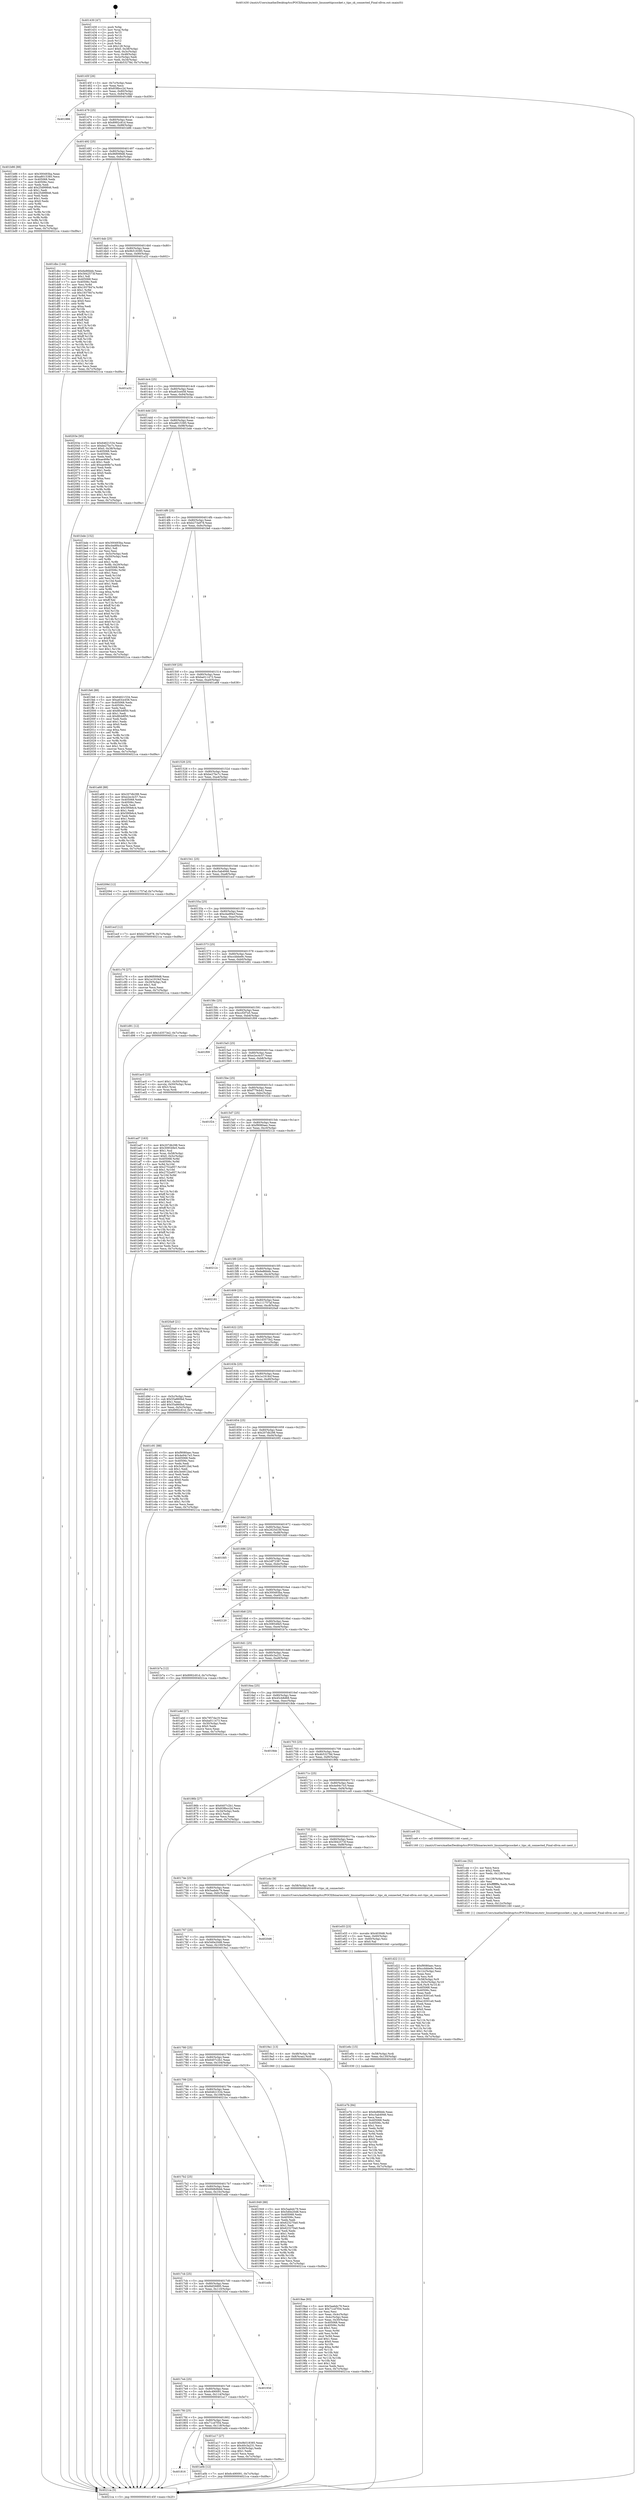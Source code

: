 digraph "0x401430" {
  label = "0x401430 (/mnt/c/Users/mathe/Desktop/tcc/POCII/binaries/extr_linuxnettipcsocket.c_tipc_sk_connected_Final-ollvm.out::main(0))"
  labelloc = "t"
  node[shape=record]

  Entry [label="",width=0.3,height=0.3,shape=circle,fillcolor=black,style=filled]
  "0x40145f" [label="{
     0x40145f [26]\l
     | [instrs]\l
     &nbsp;&nbsp;0x40145f \<+3\>: mov -0x7c(%rbp),%eax\l
     &nbsp;&nbsp;0x401462 \<+2\>: mov %eax,%ecx\l
     &nbsp;&nbsp;0x401464 \<+6\>: sub $0x838bcc2d,%ecx\l
     &nbsp;&nbsp;0x40146a \<+3\>: mov %eax,-0x80(%rbp)\l
     &nbsp;&nbsp;0x40146d \<+6\>: mov %ecx,-0x84(%rbp)\l
     &nbsp;&nbsp;0x401473 \<+6\>: je 0000000000401886 \<main+0x456\>\l
  }"]
  "0x401886" [label="{
     0x401886\l
  }", style=dashed]
  "0x401479" [label="{
     0x401479 [25]\l
     | [instrs]\l
     &nbsp;&nbsp;0x401479 \<+5\>: jmp 000000000040147e \<main+0x4e\>\l
     &nbsp;&nbsp;0x40147e \<+3\>: mov -0x80(%rbp),%eax\l
     &nbsp;&nbsp;0x401481 \<+5\>: sub $0x8992c81d,%eax\l
     &nbsp;&nbsp;0x401486 \<+6\>: mov %eax,-0x88(%rbp)\l
     &nbsp;&nbsp;0x40148c \<+6\>: je 0000000000401b86 \<main+0x756\>\l
  }"]
  Exit [label="",width=0.3,height=0.3,shape=circle,fillcolor=black,style=filled,peripheries=2]
  "0x401b86" [label="{
     0x401b86 [88]\l
     | [instrs]\l
     &nbsp;&nbsp;0x401b86 \<+5\>: mov $0x300493ba,%eax\l
     &nbsp;&nbsp;0x401b8b \<+5\>: mov $0xa8015385,%ecx\l
     &nbsp;&nbsp;0x401b90 \<+7\>: mov 0x405068,%edx\l
     &nbsp;&nbsp;0x401b97 \<+7\>: mov 0x40506c,%esi\l
     &nbsp;&nbsp;0x401b9e \<+2\>: mov %edx,%edi\l
     &nbsp;&nbsp;0x401ba0 \<+6\>: add $0x25d99846,%edi\l
     &nbsp;&nbsp;0x401ba6 \<+3\>: sub $0x1,%edi\l
     &nbsp;&nbsp;0x401ba9 \<+6\>: sub $0x25d99846,%edi\l
     &nbsp;&nbsp;0x401baf \<+3\>: imul %edi,%edx\l
     &nbsp;&nbsp;0x401bb2 \<+3\>: and $0x1,%edx\l
     &nbsp;&nbsp;0x401bb5 \<+3\>: cmp $0x0,%edx\l
     &nbsp;&nbsp;0x401bb8 \<+4\>: sete %r8b\l
     &nbsp;&nbsp;0x401bbc \<+3\>: cmp $0xa,%esi\l
     &nbsp;&nbsp;0x401bbf \<+4\>: setl %r9b\l
     &nbsp;&nbsp;0x401bc3 \<+3\>: mov %r8b,%r10b\l
     &nbsp;&nbsp;0x401bc6 \<+3\>: and %r9b,%r10b\l
     &nbsp;&nbsp;0x401bc9 \<+3\>: xor %r9b,%r8b\l
     &nbsp;&nbsp;0x401bcc \<+3\>: or %r8b,%r10b\l
     &nbsp;&nbsp;0x401bcf \<+4\>: test $0x1,%r10b\l
     &nbsp;&nbsp;0x401bd3 \<+3\>: cmovne %ecx,%eax\l
     &nbsp;&nbsp;0x401bd6 \<+3\>: mov %eax,-0x7c(%rbp)\l
     &nbsp;&nbsp;0x401bd9 \<+5\>: jmp 00000000004021ca \<main+0xd9a\>\l
  }"]
  "0x401492" [label="{
     0x401492 [25]\l
     | [instrs]\l
     &nbsp;&nbsp;0x401492 \<+5\>: jmp 0000000000401497 \<main+0x67\>\l
     &nbsp;&nbsp;0x401497 \<+3\>: mov -0x80(%rbp),%eax\l
     &nbsp;&nbsp;0x40149a \<+5\>: sub $0x96f099d8,%eax\l
     &nbsp;&nbsp;0x40149f \<+6\>: mov %eax,-0x8c(%rbp)\l
     &nbsp;&nbsp;0x4014a5 \<+6\>: je 0000000000401dbc \<main+0x98c\>\l
  }"]
  "0x401e7b" [label="{
     0x401e7b [84]\l
     | [instrs]\l
     &nbsp;&nbsp;0x401e7b \<+5\>: mov $0x6e86bbb,%eax\l
     &nbsp;&nbsp;0x401e80 \<+5\>: mov $0xc5ab4946,%esi\l
     &nbsp;&nbsp;0x401e85 \<+2\>: xor %ecx,%ecx\l
     &nbsp;&nbsp;0x401e87 \<+7\>: mov 0x405068,%edx\l
     &nbsp;&nbsp;0x401e8e \<+8\>: mov 0x40506c,%r8d\l
     &nbsp;&nbsp;0x401e96 \<+3\>: sub $0x1,%ecx\l
     &nbsp;&nbsp;0x401e99 \<+3\>: mov %edx,%r9d\l
     &nbsp;&nbsp;0x401e9c \<+3\>: add %ecx,%r9d\l
     &nbsp;&nbsp;0x401e9f \<+4\>: imul %r9d,%edx\l
     &nbsp;&nbsp;0x401ea3 \<+3\>: and $0x1,%edx\l
     &nbsp;&nbsp;0x401ea6 \<+3\>: cmp $0x0,%edx\l
     &nbsp;&nbsp;0x401ea9 \<+4\>: sete %r10b\l
     &nbsp;&nbsp;0x401ead \<+4\>: cmp $0xa,%r8d\l
     &nbsp;&nbsp;0x401eb1 \<+4\>: setl %r11b\l
     &nbsp;&nbsp;0x401eb5 \<+3\>: mov %r10b,%bl\l
     &nbsp;&nbsp;0x401eb8 \<+3\>: and %r11b,%bl\l
     &nbsp;&nbsp;0x401ebb \<+3\>: xor %r11b,%r10b\l
     &nbsp;&nbsp;0x401ebe \<+3\>: or %r10b,%bl\l
     &nbsp;&nbsp;0x401ec1 \<+3\>: test $0x1,%bl\l
     &nbsp;&nbsp;0x401ec4 \<+3\>: cmovne %esi,%eax\l
     &nbsp;&nbsp;0x401ec7 \<+3\>: mov %eax,-0x7c(%rbp)\l
     &nbsp;&nbsp;0x401eca \<+5\>: jmp 00000000004021ca \<main+0xd9a\>\l
  }"]
  "0x401dbc" [label="{
     0x401dbc [144]\l
     | [instrs]\l
     &nbsp;&nbsp;0x401dbc \<+5\>: mov $0x6e86bbb,%eax\l
     &nbsp;&nbsp;0x401dc1 \<+5\>: mov $0x5842573f,%ecx\l
     &nbsp;&nbsp;0x401dc6 \<+2\>: mov $0x1,%dl\l
     &nbsp;&nbsp;0x401dc8 \<+7\>: mov 0x405068,%esi\l
     &nbsp;&nbsp;0x401dcf \<+7\>: mov 0x40506c,%edi\l
     &nbsp;&nbsp;0x401dd6 \<+3\>: mov %esi,%r8d\l
     &nbsp;&nbsp;0x401dd9 \<+7\>: add $0x1937847e,%r8d\l
     &nbsp;&nbsp;0x401de0 \<+4\>: sub $0x1,%r8d\l
     &nbsp;&nbsp;0x401de4 \<+7\>: sub $0x1937847e,%r8d\l
     &nbsp;&nbsp;0x401deb \<+4\>: imul %r8d,%esi\l
     &nbsp;&nbsp;0x401def \<+3\>: and $0x1,%esi\l
     &nbsp;&nbsp;0x401df2 \<+3\>: cmp $0x0,%esi\l
     &nbsp;&nbsp;0x401df5 \<+4\>: sete %r9b\l
     &nbsp;&nbsp;0x401df9 \<+3\>: cmp $0xa,%edi\l
     &nbsp;&nbsp;0x401dfc \<+4\>: setl %r10b\l
     &nbsp;&nbsp;0x401e00 \<+3\>: mov %r9b,%r11b\l
     &nbsp;&nbsp;0x401e03 \<+4\>: xor $0xff,%r11b\l
     &nbsp;&nbsp;0x401e07 \<+3\>: mov %r10b,%bl\l
     &nbsp;&nbsp;0x401e0a \<+3\>: xor $0xff,%bl\l
     &nbsp;&nbsp;0x401e0d \<+3\>: xor $0x1,%dl\l
     &nbsp;&nbsp;0x401e10 \<+3\>: mov %r11b,%r14b\l
     &nbsp;&nbsp;0x401e13 \<+4\>: and $0xff,%r14b\l
     &nbsp;&nbsp;0x401e17 \<+3\>: and %dl,%r9b\l
     &nbsp;&nbsp;0x401e1a \<+3\>: mov %bl,%r15b\l
     &nbsp;&nbsp;0x401e1d \<+4\>: and $0xff,%r15b\l
     &nbsp;&nbsp;0x401e21 \<+3\>: and %dl,%r10b\l
     &nbsp;&nbsp;0x401e24 \<+3\>: or %r9b,%r14b\l
     &nbsp;&nbsp;0x401e27 \<+3\>: or %r10b,%r15b\l
     &nbsp;&nbsp;0x401e2a \<+3\>: xor %r15b,%r14b\l
     &nbsp;&nbsp;0x401e2d \<+3\>: or %bl,%r11b\l
     &nbsp;&nbsp;0x401e30 \<+4\>: xor $0xff,%r11b\l
     &nbsp;&nbsp;0x401e34 \<+3\>: or $0x1,%dl\l
     &nbsp;&nbsp;0x401e37 \<+3\>: and %dl,%r11b\l
     &nbsp;&nbsp;0x401e3a \<+3\>: or %r11b,%r14b\l
     &nbsp;&nbsp;0x401e3d \<+4\>: test $0x1,%r14b\l
     &nbsp;&nbsp;0x401e41 \<+3\>: cmovne %ecx,%eax\l
     &nbsp;&nbsp;0x401e44 \<+3\>: mov %eax,-0x7c(%rbp)\l
     &nbsp;&nbsp;0x401e47 \<+5\>: jmp 00000000004021ca \<main+0xd9a\>\l
  }"]
  "0x4014ab" [label="{
     0x4014ab [25]\l
     | [instrs]\l
     &nbsp;&nbsp;0x4014ab \<+5\>: jmp 00000000004014b0 \<main+0x80\>\l
     &nbsp;&nbsp;0x4014b0 \<+3\>: mov -0x80(%rbp),%eax\l
     &nbsp;&nbsp;0x4014b3 \<+5\>: sub $0x9b518385,%eax\l
     &nbsp;&nbsp;0x4014b8 \<+6\>: mov %eax,-0x90(%rbp)\l
     &nbsp;&nbsp;0x4014be \<+6\>: je 0000000000401a32 \<main+0x602\>\l
  }"]
  "0x401e6c" [label="{
     0x401e6c [15]\l
     | [instrs]\l
     &nbsp;&nbsp;0x401e6c \<+4\>: mov -0x58(%rbp),%rdi\l
     &nbsp;&nbsp;0x401e70 \<+6\>: mov %eax,-0x130(%rbp)\l
     &nbsp;&nbsp;0x401e76 \<+5\>: call 0000000000401030 \<free@plt\>\l
     | [calls]\l
     &nbsp;&nbsp;0x401030 \{1\} (unknown)\l
  }"]
  "0x401a32" [label="{
     0x401a32\l
  }", style=dashed]
  "0x4014c4" [label="{
     0x4014c4 [25]\l
     | [instrs]\l
     &nbsp;&nbsp;0x4014c4 \<+5\>: jmp 00000000004014c9 \<main+0x99\>\l
     &nbsp;&nbsp;0x4014c9 \<+3\>: mov -0x80(%rbp),%eax\l
     &nbsp;&nbsp;0x4014cc \<+5\>: sub $0xa63ce458,%eax\l
     &nbsp;&nbsp;0x4014d1 \<+6\>: mov %eax,-0x94(%rbp)\l
     &nbsp;&nbsp;0x4014d7 \<+6\>: je 000000000040203e \<main+0xc0e\>\l
  }"]
  "0x401e55" [label="{
     0x401e55 [23]\l
     | [instrs]\l
     &nbsp;&nbsp;0x401e55 \<+10\>: movabs $0x4030d6,%rdi\l
     &nbsp;&nbsp;0x401e5f \<+3\>: mov %eax,-0x60(%rbp)\l
     &nbsp;&nbsp;0x401e62 \<+3\>: mov -0x60(%rbp),%esi\l
     &nbsp;&nbsp;0x401e65 \<+2\>: mov $0x0,%al\l
     &nbsp;&nbsp;0x401e67 \<+5\>: call 0000000000401040 \<printf@plt\>\l
     | [calls]\l
     &nbsp;&nbsp;0x401040 \{1\} (unknown)\l
  }"]
  "0x40203e" [label="{
     0x40203e [95]\l
     | [instrs]\l
     &nbsp;&nbsp;0x40203e \<+5\>: mov $0x64621534,%eax\l
     &nbsp;&nbsp;0x402043 \<+5\>: mov $0xbe27bc7c,%ecx\l
     &nbsp;&nbsp;0x402048 \<+7\>: movl $0x0,-0x38(%rbp)\l
     &nbsp;&nbsp;0x40204f \<+7\>: mov 0x405068,%edx\l
     &nbsp;&nbsp;0x402056 \<+7\>: mov 0x40506c,%esi\l
     &nbsp;&nbsp;0x40205d \<+2\>: mov %edx,%edi\l
     &nbsp;&nbsp;0x40205f \<+6\>: sub $0xae468e7a,%edi\l
     &nbsp;&nbsp;0x402065 \<+3\>: sub $0x1,%edi\l
     &nbsp;&nbsp;0x402068 \<+6\>: add $0xae468e7a,%edi\l
     &nbsp;&nbsp;0x40206e \<+3\>: imul %edi,%edx\l
     &nbsp;&nbsp;0x402071 \<+3\>: and $0x1,%edx\l
     &nbsp;&nbsp;0x402074 \<+3\>: cmp $0x0,%edx\l
     &nbsp;&nbsp;0x402077 \<+4\>: sete %r8b\l
     &nbsp;&nbsp;0x40207b \<+3\>: cmp $0xa,%esi\l
     &nbsp;&nbsp;0x40207e \<+4\>: setl %r9b\l
     &nbsp;&nbsp;0x402082 \<+3\>: mov %r8b,%r10b\l
     &nbsp;&nbsp;0x402085 \<+3\>: and %r9b,%r10b\l
     &nbsp;&nbsp;0x402088 \<+3\>: xor %r9b,%r8b\l
     &nbsp;&nbsp;0x40208b \<+3\>: or %r8b,%r10b\l
     &nbsp;&nbsp;0x40208e \<+4\>: test $0x1,%r10b\l
     &nbsp;&nbsp;0x402092 \<+3\>: cmovne %ecx,%eax\l
     &nbsp;&nbsp;0x402095 \<+3\>: mov %eax,-0x7c(%rbp)\l
     &nbsp;&nbsp;0x402098 \<+5\>: jmp 00000000004021ca \<main+0xd9a\>\l
  }"]
  "0x4014dd" [label="{
     0x4014dd [25]\l
     | [instrs]\l
     &nbsp;&nbsp;0x4014dd \<+5\>: jmp 00000000004014e2 \<main+0xb2\>\l
     &nbsp;&nbsp;0x4014e2 \<+3\>: mov -0x80(%rbp),%eax\l
     &nbsp;&nbsp;0x4014e5 \<+5\>: sub $0xa8015385,%eax\l
     &nbsp;&nbsp;0x4014ea \<+6\>: mov %eax,-0x98(%rbp)\l
     &nbsp;&nbsp;0x4014f0 \<+6\>: je 0000000000401bde \<main+0x7ae\>\l
  }"]
  "0x401d22" [label="{
     0x401d22 [111]\l
     | [instrs]\l
     &nbsp;&nbsp;0x401d22 \<+5\>: mov $0xf9080aec,%ecx\l
     &nbsp;&nbsp;0x401d27 \<+5\>: mov $0xccbbbe9c,%edx\l
     &nbsp;&nbsp;0x401d2c \<+6\>: mov -0x12c(%rbp),%esi\l
     &nbsp;&nbsp;0x401d32 \<+3\>: imul %eax,%esi\l
     &nbsp;&nbsp;0x401d35 \<+3\>: movslq %esi,%r8\l
     &nbsp;&nbsp;0x401d38 \<+4\>: mov -0x58(%rbp),%r9\l
     &nbsp;&nbsp;0x401d3c \<+4\>: movslq -0x5c(%rbp),%r10\l
     &nbsp;&nbsp;0x401d40 \<+4\>: mov %r8,(%r9,%r10,8)\l
     &nbsp;&nbsp;0x401d44 \<+7\>: mov 0x405068,%eax\l
     &nbsp;&nbsp;0x401d4b \<+7\>: mov 0x40506c,%esi\l
     &nbsp;&nbsp;0x401d52 \<+2\>: mov %eax,%edi\l
     &nbsp;&nbsp;0x401d54 \<+6\>: sub $0xe18301e0,%edi\l
     &nbsp;&nbsp;0x401d5a \<+3\>: sub $0x1,%edi\l
     &nbsp;&nbsp;0x401d5d \<+6\>: add $0xe18301e0,%edi\l
     &nbsp;&nbsp;0x401d63 \<+3\>: imul %edi,%eax\l
     &nbsp;&nbsp;0x401d66 \<+3\>: and $0x1,%eax\l
     &nbsp;&nbsp;0x401d69 \<+3\>: cmp $0x0,%eax\l
     &nbsp;&nbsp;0x401d6c \<+4\>: sete %r11b\l
     &nbsp;&nbsp;0x401d70 \<+3\>: cmp $0xa,%esi\l
     &nbsp;&nbsp;0x401d73 \<+3\>: setl %bl\l
     &nbsp;&nbsp;0x401d76 \<+3\>: mov %r11b,%r14b\l
     &nbsp;&nbsp;0x401d79 \<+3\>: and %bl,%r14b\l
     &nbsp;&nbsp;0x401d7c \<+3\>: xor %bl,%r11b\l
     &nbsp;&nbsp;0x401d7f \<+3\>: or %r11b,%r14b\l
     &nbsp;&nbsp;0x401d82 \<+4\>: test $0x1,%r14b\l
     &nbsp;&nbsp;0x401d86 \<+3\>: cmovne %edx,%ecx\l
     &nbsp;&nbsp;0x401d89 \<+3\>: mov %ecx,-0x7c(%rbp)\l
     &nbsp;&nbsp;0x401d8c \<+5\>: jmp 00000000004021ca \<main+0xd9a\>\l
  }"]
  "0x401bde" [label="{
     0x401bde [152]\l
     | [instrs]\l
     &nbsp;&nbsp;0x401bde \<+5\>: mov $0x300493ba,%eax\l
     &nbsp;&nbsp;0x401be3 \<+5\>: mov $0xcba9f4cf,%ecx\l
     &nbsp;&nbsp;0x401be8 \<+2\>: mov $0x1,%dl\l
     &nbsp;&nbsp;0x401bea \<+2\>: xor %esi,%esi\l
     &nbsp;&nbsp;0x401bec \<+3\>: mov -0x5c(%rbp),%edi\l
     &nbsp;&nbsp;0x401bef \<+3\>: cmp -0x50(%rbp),%edi\l
     &nbsp;&nbsp;0x401bf2 \<+4\>: setl %r8b\l
     &nbsp;&nbsp;0x401bf6 \<+4\>: and $0x1,%r8b\l
     &nbsp;&nbsp;0x401bfa \<+4\>: mov %r8b,-0x29(%rbp)\l
     &nbsp;&nbsp;0x401bfe \<+7\>: mov 0x405068,%edi\l
     &nbsp;&nbsp;0x401c05 \<+8\>: mov 0x40506c,%r9d\l
     &nbsp;&nbsp;0x401c0d \<+3\>: sub $0x1,%esi\l
     &nbsp;&nbsp;0x401c10 \<+3\>: mov %edi,%r10d\l
     &nbsp;&nbsp;0x401c13 \<+3\>: add %esi,%r10d\l
     &nbsp;&nbsp;0x401c16 \<+4\>: imul %r10d,%edi\l
     &nbsp;&nbsp;0x401c1a \<+3\>: and $0x1,%edi\l
     &nbsp;&nbsp;0x401c1d \<+3\>: cmp $0x0,%edi\l
     &nbsp;&nbsp;0x401c20 \<+4\>: sete %r8b\l
     &nbsp;&nbsp;0x401c24 \<+4\>: cmp $0xa,%r9d\l
     &nbsp;&nbsp;0x401c28 \<+4\>: setl %r11b\l
     &nbsp;&nbsp;0x401c2c \<+3\>: mov %r8b,%bl\l
     &nbsp;&nbsp;0x401c2f \<+3\>: xor $0xff,%bl\l
     &nbsp;&nbsp;0x401c32 \<+3\>: mov %r11b,%r14b\l
     &nbsp;&nbsp;0x401c35 \<+4\>: xor $0xff,%r14b\l
     &nbsp;&nbsp;0x401c39 \<+3\>: xor $0x0,%dl\l
     &nbsp;&nbsp;0x401c3c \<+3\>: mov %bl,%r15b\l
     &nbsp;&nbsp;0x401c3f \<+4\>: and $0x0,%r15b\l
     &nbsp;&nbsp;0x401c43 \<+3\>: and %dl,%r8b\l
     &nbsp;&nbsp;0x401c46 \<+3\>: mov %r14b,%r12b\l
     &nbsp;&nbsp;0x401c49 \<+4\>: and $0x0,%r12b\l
     &nbsp;&nbsp;0x401c4d \<+3\>: and %dl,%r11b\l
     &nbsp;&nbsp;0x401c50 \<+3\>: or %r8b,%r15b\l
     &nbsp;&nbsp;0x401c53 \<+3\>: or %r11b,%r12b\l
     &nbsp;&nbsp;0x401c56 \<+3\>: xor %r12b,%r15b\l
     &nbsp;&nbsp;0x401c59 \<+3\>: or %r14b,%bl\l
     &nbsp;&nbsp;0x401c5c \<+3\>: xor $0xff,%bl\l
     &nbsp;&nbsp;0x401c5f \<+3\>: or $0x0,%dl\l
     &nbsp;&nbsp;0x401c62 \<+2\>: and %dl,%bl\l
     &nbsp;&nbsp;0x401c64 \<+3\>: or %bl,%r15b\l
     &nbsp;&nbsp;0x401c67 \<+4\>: test $0x1,%r15b\l
     &nbsp;&nbsp;0x401c6b \<+3\>: cmovne %ecx,%eax\l
     &nbsp;&nbsp;0x401c6e \<+3\>: mov %eax,-0x7c(%rbp)\l
     &nbsp;&nbsp;0x401c71 \<+5\>: jmp 00000000004021ca \<main+0xd9a\>\l
  }"]
  "0x4014f6" [label="{
     0x4014f6 [25]\l
     | [instrs]\l
     &nbsp;&nbsp;0x4014f6 \<+5\>: jmp 00000000004014fb \<main+0xcb\>\l
     &nbsp;&nbsp;0x4014fb \<+3\>: mov -0x80(%rbp),%eax\l
     &nbsp;&nbsp;0x4014fe \<+5\>: sub $0xb273a978,%eax\l
     &nbsp;&nbsp;0x401503 \<+6\>: mov %eax,-0x9c(%rbp)\l
     &nbsp;&nbsp;0x401509 \<+6\>: je 0000000000401fe6 \<main+0xbb6\>\l
  }"]
  "0x401cee" [label="{
     0x401cee [52]\l
     | [instrs]\l
     &nbsp;&nbsp;0x401cee \<+2\>: xor %ecx,%ecx\l
     &nbsp;&nbsp;0x401cf0 \<+5\>: mov $0x2,%edx\l
     &nbsp;&nbsp;0x401cf5 \<+6\>: mov %edx,-0x128(%rbp)\l
     &nbsp;&nbsp;0x401cfb \<+1\>: cltd\l
     &nbsp;&nbsp;0x401cfc \<+6\>: mov -0x128(%rbp),%esi\l
     &nbsp;&nbsp;0x401d02 \<+2\>: idiv %esi\l
     &nbsp;&nbsp;0x401d04 \<+6\>: imul $0xfffffffe,%edx,%edx\l
     &nbsp;&nbsp;0x401d0a \<+2\>: mov %ecx,%edi\l
     &nbsp;&nbsp;0x401d0c \<+2\>: sub %edx,%edi\l
     &nbsp;&nbsp;0x401d0e \<+2\>: mov %ecx,%edx\l
     &nbsp;&nbsp;0x401d10 \<+3\>: sub $0x1,%edx\l
     &nbsp;&nbsp;0x401d13 \<+2\>: add %edx,%edi\l
     &nbsp;&nbsp;0x401d15 \<+2\>: sub %edi,%ecx\l
     &nbsp;&nbsp;0x401d17 \<+6\>: mov %ecx,-0x12c(%rbp)\l
     &nbsp;&nbsp;0x401d1d \<+5\>: call 0000000000401160 \<next_i\>\l
     | [calls]\l
     &nbsp;&nbsp;0x401160 \{1\} (/mnt/c/Users/mathe/Desktop/tcc/POCII/binaries/extr_linuxnettipcsocket.c_tipc_sk_connected_Final-ollvm.out::next_i)\l
  }"]
  "0x401fe6" [label="{
     0x401fe6 [88]\l
     | [instrs]\l
     &nbsp;&nbsp;0x401fe6 \<+5\>: mov $0x64621534,%eax\l
     &nbsp;&nbsp;0x401feb \<+5\>: mov $0xa63ce458,%ecx\l
     &nbsp;&nbsp;0x401ff0 \<+7\>: mov 0x405068,%edx\l
     &nbsp;&nbsp;0x401ff7 \<+7\>: mov 0x40506c,%esi\l
     &nbsp;&nbsp;0x401ffe \<+2\>: mov %edx,%edi\l
     &nbsp;&nbsp;0x402000 \<+6\>: add $0x8fcb8f50,%edi\l
     &nbsp;&nbsp;0x402006 \<+3\>: sub $0x1,%edi\l
     &nbsp;&nbsp;0x402009 \<+6\>: sub $0x8fcb8f50,%edi\l
     &nbsp;&nbsp;0x40200f \<+3\>: imul %edi,%edx\l
     &nbsp;&nbsp;0x402012 \<+3\>: and $0x1,%edx\l
     &nbsp;&nbsp;0x402015 \<+3\>: cmp $0x0,%edx\l
     &nbsp;&nbsp;0x402018 \<+4\>: sete %r8b\l
     &nbsp;&nbsp;0x40201c \<+3\>: cmp $0xa,%esi\l
     &nbsp;&nbsp;0x40201f \<+4\>: setl %r9b\l
     &nbsp;&nbsp;0x402023 \<+3\>: mov %r8b,%r10b\l
     &nbsp;&nbsp;0x402026 \<+3\>: and %r9b,%r10b\l
     &nbsp;&nbsp;0x402029 \<+3\>: xor %r9b,%r8b\l
     &nbsp;&nbsp;0x40202c \<+3\>: or %r8b,%r10b\l
     &nbsp;&nbsp;0x40202f \<+4\>: test $0x1,%r10b\l
     &nbsp;&nbsp;0x402033 \<+3\>: cmovne %ecx,%eax\l
     &nbsp;&nbsp;0x402036 \<+3\>: mov %eax,-0x7c(%rbp)\l
     &nbsp;&nbsp;0x402039 \<+5\>: jmp 00000000004021ca \<main+0xd9a\>\l
  }"]
  "0x40150f" [label="{
     0x40150f [25]\l
     | [instrs]\l
     &nbsp;&nbsp;0x40150f \<+5\>: jmp 0000000000401514 \<main+0xe4\>\l
     &nbsp;&nbsp;0x401514 \<+3\>: mov -0x80(%rbp),%eax\l
     &nbsp;&nbsp;0x401517 \<+5\>: sub $0xba011473,%eax\l
     &nbsp;&nbsp;0x40151c \<+6\>: mov %eax,-0xa0(%rbp)\l
     &nbsp;&nbsp;0x401522 \<+6\>: je 0000000000401a68 \<main+0x638\>\l
  }"]
  "0x401ad7" [label="{
     0x401ad7 [163]\l
     | [instrs]\l
     &nbsp;&nbsp;0x401ad7 \<+5\>: mov $0x207db298,%ecx\l
     &nbsp;&nbsp;0x401adc \<+5\>: mov $0x308549e5,%edx\l
     &nbsp;&nbsp;0x401ae1 \<+3\>: mov $0x1,%sil\l
     &nbsp;&nbsp;0x401ae4 \<+4\>: mov %rax,-0x58(%rbp)\l
     &nbsp;&nbsp;0x401ae8 \<+7\>: movl $0x0,-0x5c(%rbp)\l
     &nbsp;&nbsp;0x401aef \<+8\>: mov 0x405068,%r8d\l
     &nbsp;&nbsp;0x401af7 \<+8\>: mov 0x40506c,%r9d\l
     &nbsp;&nbsp;0x401aff \<+3\>: mov %r8d,%r10d\l
     &nbsp;&nbsp;0x401b02 \<+7\>: add $0x2752a957,%r10d\l
     &nbsp;&nbsp;0x401b09 \<+4\>: sub $0x1,%r10d\l
     &nbsp;&nbsp;0x401b0d \<+7\>: sub $0x2752a957,%r10d\l
     &nbsp;&nbsp;0x401b14 \<+4\>: imul %r10d,%r8d\l
     &nbsp;&nbsp;0x401b18 \<+4\>: and $0x1,%r8d\l
     &nbsp;&nbsp;0x401b1c \<+4\>: cmp $0x0,%r8d\l
     &nbsp;&nbsp;0x401b20 \<+4\>: sete %r11b\l
     &nbsp;&nbsp;0x401b24 \<+4\>: cmp $0xa,%r9d\l
     &nbsp;&nbsp;0x401b28 \<+3\>: setl %bl\l
     &nbsp;&nbsp;0x401b2b \<+3\>: mov %r11b,%r14b\l
     &nbsp;&nbsp;0x401b2e \<+4\>: xor $0xff,%r14b\l
     &nbsp;&nbsp;0x401b32 \<+3\>: mov %bl,%r15b\l
     &nbsp;&nbsp;0x401b35 \<+4\>: xor $0xff,%r15b\l
     &nbsp;&nbsp;0x401b39 \<+4\>: xor $0x1,%sil\l
     &nbsp;&nbsp;0x401b3d \<+3\>: mov %r14b,%r12b\l
     &nbsp;&nbsp;0x401b40 \<+4\>: and $0xff,%r12b\l
     &nbsp;&nbsp;0x401b44 \<+3\>: and %sil,%r11b\l
     &nbsp;&nbsp;0x401b47 \<+3\>: mov %r15b,%r13b\l
     &nbsp;&nbsp;0x401b4a \<+4\>: and $0xff,%r13b\l
     &nbsp;&nbsp;0x401b4e \<+3\>: and %sil,%bl\l
     &nbsp;&nbsp;0x401b51 \<+3\>: or %r11b,%r12b\l
     &nbsp;&nbsp;0x401b54 \<+3\>: or %bl,%r13b\l
     &nbsp;&nbsp;0x401b57 \<+3\>: xor %r13b,%r12b\l
     &nbsp;&nbsp;0x401b5a \<+3\>: or %r15b,%r14b\l
     &nbsp;&nbsp;0x401b5d \<+4\>: xor $0xff,%r14b\l
     &nbsp;&nbsp;0x401b61 \<+4\>: or $0x1,%sil\l
     &nbsp;&nbsp;0x401b65 \<+3\>: and %sil,%r14b\l
     &nbsp;&nbsp;0x401b68 \<+3\>: or %r14b,%r12b\l
     &nbsp;&nbsp;0x401b6b \<+4\>: test $0x1,%r12b\l
     &nbsp;&nbsp;0x401b6f \<+3\>: cmovne %edx,%ecx\l
     &nbsp;&nbsp;0x401b72 \<+3\>: mov %ecx,-0x7c(%rbp)\l
     &nbsp;&nbsp;0x401b75 \<+5\>: jmp 00000000004021ca \<main+0xd9a\>\l
  }"]
  "0x401a68" [label="{
     0x401a68 [88]\l
     | [instrs]\l
     &nbsp;&nbsp;0x401a68 \<+5\>: mov $0x207db298,%eax\l
     &nbsp;&nbsp;0x401a6d \<+5\>: mov $0xe2ec4c57,%ecx\l
     &nbsp;&nbsp;0x401a72 \<+7\>: mov 0x405068,%edx\l
     &nbsp;&nbsp;0x401a79 \<+7\>: mov 0x40506c,%esi\l
     &nbsp;&nbsp;0x401a80 \<+2\>: mov %edx,%edi\l
     &nbsp;&nbsp;0x401a82 \<+6\>: add $0x590b6c4,%edi\l
     &nbsp;&nbsp;0x401a88 \<+3\>: sub $0x1,%edi\l
     &nbsp;&nbsp;0x401a8b \<+6\>: sub $0x590b6c4,%edi\l
     &nbsp;&nbsp;0x401a91 \<+3\>: imul %edi,%edx\l
     &nbsp;&nbsp;0x401a94 \<+3\>: and $0x1,%edx\l
     &nbsp;&nbsp;0x401a97 \<+3\>: cmp $0x0,%edx\l
     &nbsp;&nbsp;0x401a9a \<+4\>: sete %r8b\l
     &nbsp;&nbsp;0x401a9e \<+3\>: cmp $0xa,%esi\l
     &nbsp;&nbsp;0x401aa1 \<+4\>: setl %r9b\l
     &nbsp;&nbsp;0x401aa5 \<+3\>: mov %r8b,%r10b\l
     &nbsp;&nbsp;0x401aa8 \<+3\>: and %r9b,%r10b\l
     &nbsp;&nbsp;0x401aab \<+3\>: xor %r9b,%r8b\l
     &nbsp;&nbsp;0x401aae \<+3\>: or %r8b,%r10b\l
     &nbsp;&nbsp;0x401ab1 \<+4\>: test $0x1,%r10b\l
     &nbsp;&nbsp;0x401ab5 \<+3\>: cmovne %ecx,%eax\l
     &nbsp;&nbsp;0x401ab8 \<+3\>: mov %eax,-0x7c(%rbp)\l
     &nbsp;&nbsp;0x401abb \<+5\>: jmp 00000000004021ca \<main+0xd9a\>\l
  }"]
  "0x401528" [label="{
     0x401528 [25]\l
     | [instrs]\l
     &nbsp;&nbsp;0x401528 \<+5\>: jmp 000000000040152d \<main+0xfd\>\l
     &nbsp;&nbsp;0x40152d \<+3\>: mov -0x80(%rbp),%eax\l
     &nbsp;&nbsp;0x401530 \<+5\>: sub $0xbe27bc7c,%eax\l
     &nbsp;&nbsp;0x401535 \<+6\>: mov %eax,-0xa4(%rbp)\l
     &nbsp;&nbsp;0x40153b \<+6\>: je 000000000040209d \<main+0xc6d\>\l
  }"]
  "0x401816" [label="{
     0x401816\l
  }", style=dashed]
  "0x40209d" [label="{
     0x40209d [12]\l
     | [instrs]\l
     &nbsp;&nbsp;0x40209d \<+7\>: movl $0x111757af,-0x7c(%rbp)\l
     &nbsp;&nbsp;0x4020a4 \<+5\>: jmp 00000000004021ca \<main+0xd9a\>\l
  }"]
  "0x401541" [label="{
     0x401541 [25]\l
     | [instrs]\l
     &nbsp;&nbsp;0x401541 \<+5\>: jmp 0000000000401546 \<main+0x116\>\l
     &nbsp;&nbsp;0x401546 \<+3\>: mov -0x80(%rbp),%eax\l
     &nbsp;&nbsp;0x401549 \<+5\>: sub $0xc5ab4946,%eax\l
     &nbsp;&nbsp;0x40154e \<+6\>: mov %eax,-0xa8(%rbp)\l
     &nbsp;&nbsp;0x401554 \<+6\>: je 0000000000401ecf \<main+0xa9f\>\l
  }"]
  "0x401a0b" [label="{
     0x401a0b [12]\l
     | [instrs]\l
     &nbsp;&nbsp;0x401a0b \<+7\>: movl $0x6c490091,-0x7c(%rbp)\l
     &nbsp;&nbsp;0x401a12 \<+5\>: jmp 00000000004021ca \<main+0xd9a\>\l
  }"]
  "0x401ecf" [label="{
     0x401ecf [12]\l
     | [instrs]\l
     &nbsp;&nbsp;0x401ecf \<+7\>: movl $0xb273a978,-0x7c(%rbp)\l
     &nbsp;&nbsp;0x401ed6 \<+5\>: jmp 00000000004021ca \<main+0xd9a\>\l
  }"]
  "0x40155a" [label="{
     0x40155a [25]\l
     | [instrs]\l
     &nbsp;&nbsp;0x40155a \<+5\>: jmp 000000000040155f \<main+0x12f\>\l
     &nbsp;&nbsp;0x40155f \<+3\>: mov -0x80(%rbp),%eax\l
     &nbsp;&nbsp;0x401562 \<+5\>: sub $0xcba9f4cf,%eax\l
     &nbsp;&nbsp;0x401567 \<+6\>: mov %eax,-0xac(%rbp)\l
     &nbsp;&nbsp;0x40156d \<+6\>: je 0000000000401c76 \<main+0x846\>\l
  }"]
  "0x4017fd" [label="{
     0x4017fd [25]\l
     | [instrs]\l
     &nbsp;&nbsp;0x4017fd \<+5\>: jmp 0000000000401802 \<main+0x3d2\>\l
     &nbsp;&nbsp;0x401802 \<+3\>: mov -0x80(%rbp),%eax\l
     &nbsp;&nbsp;0x401805 \<+5\>: sub $0x71cd7f34,%eax\l
     &nbsp;&nbsp;0x40180a \<+6\>: mov %eax,-0x118(%rbp)\l
     &nbsp;&nbsp;0x401810 \<+6\>: je 0000000000401a0b \<main+0x5db\>\l
  }"]
  "0x401c76" [label="{
     0x401c76 [27]\l
     | [instrs]\l
     &nbsp;&nbsp;0x401c76 \<+5\>: mov $0x96f099d8,%eax\l
     &nbsp;&nbsp;0x401c7b \<+5\>: mov $0x1e1919cf,%ecx\l
     &nbsp;&nbsp;0x401c80 \<+3\>: mov -0x29(%rbp),%dl\l
     &nbsp;&nbsp;0x401c83 \<+3\>: test $0x1,%dl\l
     &nbsp;&nbsp;0x401c86 \<+3\>: cmovne %ecx,%eax\l
     &nbsp;&nbsp;0x401c89 \<+3\>: mov %eax,-0x7c(%rbp)\l
     &nbsp;&nbsp;0x401c8c \<+5\>: jmp 00000000004021ca \<main+0xd9a\>\l
  }"]
  "0x401573" [label="{
     0x401573 [25]\l
     | [instrs]\l
     &nbsp;&nbsp;0x401573 \<+5\>: jmp 0000000000401578 \<main+0x148\>\l
     &nbsp;&nbsp;0x401578 \<+3\>: mov -0x80(%rbp),%eax\l
     &nbsp;&nbsp;0x40157b \<+5\>: sub $0xccbbbe9c,%eax\l
     &nbsp;&nbsp;0x401580 \<+6\>: mov %eax,-0xb0(%rbp)\l
     &nbsp;&nbsp;0x401586 \<+6\>: je 0000000000401d91 \<main+0x961\>\l
  }"]
  "0x401a17" [label="{
     0x401a17 [27]\l
     | [instrs]\l
     &nbsp;&nbsp;0x401a17 \<+5\>: mov $0x9b518385,%eax\l
     &nbsp;&nbsp;0x401a1c \<+5\>: mov $0x40c3a231,%ecx\l
     &nbsp;&nbsp;0x401a21 \<+3\>: mov -0x30(%rbp),%edx\l
     &nbsp;&nbsp;0x401a24 \<+3\>: cmp $0x1,%edx\l
     &nbsp;&nbsp;0x401a27 \<+3\>: cmovl %ecx,%eax\l
     &nbsp;&nbsp;0x401a2a \<+3\>: mov %eax,-0x7c(%rbp)\l
     &nbsp;&nbsp;0x401a2d \<+5\>: jmp 00000000004021ca \<main+0xd9a\>\l
  }"]
  "0x401d91" [label="{
     0x401d91 [12]\l
     | [instrs]\l
     &nbsp;&nbsp;0x401d91 \<+7\>: movl $0x1d3573e2,-0x7c(%rbp)\l
     &nbsp;&nbsp;0x401d98 \<+5\>: jmp 00000000004021ca \<main+0xd9a\>\l
  }"]
  "0x40158c" [label="{
     0x40158c [25]\l
     | [instrs]\l
     &nbsp;&nbsp;0x40158c \<+5\>: jmp 0000000000401591 \<main+0x161\>\l
     &nbsp;&nbsp;0x401591 \<+3\>: mov -0x80(%rbp),%eax\l
     &nbsp;&nbsp;0x401594 \<+5\>: sub $0xccf2f7e5,%eax\l
     &nbsp;&nbsp;0x401599 \<+6\>: mov %eax,-0xb4(%rbp)\l
     &nbsp;&nbsp;0x40159f \<+6\>: je 0000000000401f09 \<main+0xad9\>\l
  }"]
  "0x4017e4" [label="{
     0x4017e4 [25]\l
     | [instrs]\l
     &nbsp;&nbsp;0x4017e4 \<+5\>: jmp 00000000004017e9 \<main+0x3b9\>\l
     &nbsp;&nbsp;0x4017e9 \<+3\>: mov -0x80(%rbp),%eax\l
     &nbsp;&nbsp;0x4017ec \<+5\>: sub $0x6c490091,%eax\l
     &nbsp;&nbsp;0x4017f1 \<+6\>: mov %eax,-0x114(%rbp)\l
     &nbsp;&nbsp;0x4017f7 \<+6\>: je 0000000000401a17 \<main+0x5e7\>\l
  }"]
  "0x401f09" [label="{
     0x401f09\l
  }", style=dashed]
  "0x4015a5" [label="{
     0x4015a5 [25]\l
     | [instrs]\l
     &nbsp;&nbsp;0x4015a5 \<+5\>: jmp 00000000004015aa \<main+0x17a\>\l
     &nbsp;&nbsp;0x4015aa \<+3\>: mov -0x80(%rbp),%eax\l
     &nbsp;&nbsp;0x4015ad \<+5\>: sub $0xe2ec4c57,%eax\l
     &nbsp;&nbsp;0x4015b2 \<+6\>: mov %eax,-0xb8(%rbp)\l
     &nbsp;&nbsp;0x4015b8 \<+6\>: je 0000000000401ac0 \<main+0x690\>\l
  }"]
  "0x40193d" [label="{
     0x40193d\l
  }", style=dashed]
  "0x401ac0" [label="{
     0x401ac0 [23]\l
     | [instrs]\l
     &nbsp;&nbsp;0x401ac0 \<+7\>: movl $0x1,-0x50(%rbp)\l
     &nbsp;&nbsp;0x401ac7 \<+4\>: movslq -0x50(%rbp),%rax\l
     &nbsp;&nbsp;0x401acb \<+4\>: shl $0x3,%rax\l
     &nbsp;&nbsp;0x401acf \<+3\>: mov %rax,%rdi\l
     &nbsp;&nbsp;0x401ad2 \<+5\>: call 0000000000401050 \<malloc@plt\>\l
     | [calls]\l
     &nbsp;&nbsp;0x401050 \{1\} (unknown)\l
  }"]
  "0x4015be" [label="{
     0x4015be [25]\l
     | [instrs]\l
     &nbsp;&nbsp;0x4015be \<+5\>: jmp 00000000004015c3 \<main+0x193\>\l
     &nbsp;&nbsp;0x4015c3 \<+3\>: mov -0x80(%rbp),%eax\l
     &nbsp;&nbsp;0x4015c6 \<+5\>: sub $0xf779cb42,%eax\l
     &nbsp;&nbsp;0x4015cb \<+6\>: mov %eax,-0xbc(%rbp)\l
     &nbsp;&nbsp;0x4015d1 \<+6\>: je 0000000000401f24 \<main+0xaf4\>\l
  }"]
  "0x4017cb" [label="{
     0x4017cb [25]\l
     | [instrs]\l
     &nbsp;&nbsp;0x4017cb \<+5\>: jmp 00000000004017d0 \<main+0x3a0\>\l
     &nbsp;&nbsp;0x4017d0 \<+3\>: mov -0x80(%rbp),%eax\l
     &nbsp;&nbsp;0x4017d3 \<+5\>: sub $0x6bf26895,%eax\l
     &nbsp;&nbsp;0x4017d8 \<+6\>: mov %eax,-0x110(%rbp)\l
     &nbsp;&nbsp;0x4017de \<+6\>: je 000000000040193d \<main+0x50d\>\l
  }"]
  "0x401f24" [label="{
     0x401f24\l
  }", style=dashed]
  "0x4015d7" [label="{
     0x4015d7 [25]\l
     | [instrs]\l
     &nbsp;&nbsp;0x4015d7 \<+5\>: jmp 00000000004015dc \<main+0x1ac\>\l
     &nbsp;&nbsp;0x4015dc \<+3\>: mov -0x80(%rbp),%eax\l
     &nbsp;&nbsp;0x4015df \<+5\>: sub $0xf9080aec,%eax\l
     &nbsp;&nbsp;0x4015e4 \<+6\>: mov %eax,-0xc0(%rbp)\l
     &nbsp;&nbsp;0x4015ea \<+6\>: je 000000000040212c \<main+0xcfc\>\l
  }"]
  "0x401edb" [label="{
     0x401edb\l
  }", style=dashed]
  "0x40212c" [label="{
     0x40212c\l
  }", style=dashed]
  "0x4015f0" [label="{
     0x4015f0 [25]\l
     | [instrs]\l
     &nbsp;&nbsp;0x4015f0 \<+5\>: jmp 00000000004015f5 \<main+0x1c5\>\l
     &nbsp;&nbsp;0x4015f5 \<+3\>: mov -0x80(%rbp),%eax\l
     &nbsp;&nbsp;0x4015f8 \<+5\>: sub $0x6e86bbb,%eax\l
     &nbsp;&nbsp;0x4015fd \<+6\>: mov %eax,-0xc4(%rbp)\l
     &nbsp;&nbsp;0x401603 \<+6\>: je 0000000000402181 \<main+0xd51\>\l
  }"]
  "0x4017b2" [label="{
     0x4017b2 [25]\l
     | [instrs]\l
     &nbsp;&nbsp;0x4017b2 \<+5\>: jmp 00000000004017b7 \<main+0x387\>\l
     &nbsp;&nbsp;0x4017b7 \<+3\>: mov -0x80(%rbp),%eax\l
     &nbsp;&nbsp;0x4017ba \<+5\>: sub $0x69db9bbb,%eax\l
     &nbsp;&nbsp;0x4017bf \<+6\>: mov %eax,-0x10c(%rbp)\l
     &nbsp;&nbsp;0x4017c5 \<+6\>: je 0000000000401edb \<main+0xaab\>\l
  }"]
  "0x402181" [label="{
     0x402181\l
  }", style=dashed]
  "0x401609" [label="{
     0x401609 [25]\l
     | [instrs]\l
     &nbsp;&nbsp;0x401609 \<+5\>: jmp 000000000040160e \<main+0x1de\>\l
     &nbsp;&nbsp;0x40160e \<+3\>: mov -0x80(%rbp),%eax\l
     &nbsp;&nbsp;0x401611 \<+5\>: sub $0x111757af,%eax\l
     &nbsp;&nbsp;0x401616 \<+6\>: mov %eax,-0xc8(%rbp)\l
     &nbsp;&nbsp;0x40161c \<+6\>: je 00000000004020a9 \<main+0xc79\>\l
  }"]
  "0x4021bc" [label="{
     0x4021bc\l
  }", style=dashed]
  "0x4020a9" [label="{
     0x4020a9 [21]\l
     | [instrs]\l
     &nbsp;&nbsp;0x4020a9 \<+3\>: mov -0x38(%rbp),%eax\l
     &nbsp;&nbsp;0x4020ac \<+7\>: add $0x128,%rsp\l
     &nbsp;&nbsp;0x4020b3 \<+1\>: pop %rbx\l
     &nbsp;&nbsp;0x4020b4 \<+2\>: pop %r12\l
     &nbsp;&nbsp;0x4020b6 \<+2\>: pop %r13\l
     &nbsp;&nbsp;0x4020b8 \<+2\>: pop %r14\l
     &nbsp;&nbsp;0x4020ba \<+2\>: pop %r15\l
     &nbsp;&nbsp;0x4020bc \<+1\>: pop %rbp\l
     &nbsp;&nbsp;0x4020bd \<+1\>: ret\l
  }"]
  "0x401622" [label="{
     0x401622 [25]\l
     | [instrs]\l
     &nbsp;&nbsp;0x401622 \<+5\>: jmp 0000000000401627 \<main+0x1f7\>\l
     &nbsp;&nbsp;0x401627 \<+3\>: mov -0x80(%rbp),%eax\l
     &nbsp;&nbsp;0x40162a \<+5\>: sub $0x1d3573e2,%eax\l
     &nbsp;&nbsp;0x40162f \<+6\>: mov %eax,-0xcc(%rbp)\l
     &nbsp;&nbsp;0x401635 \<+6\>: je 0000000000401d9d \<main+0x96d\>\l
  }"]
  "0x4019ae" [label="{
     0x4019ae [93]\l
     | [instrs]\l
     &nbsp;&nbsp;0x4019ae \<+5\>: mov $0x5aabdc79,%ecx\l
     &nbsp;&nbsp;0x4019b3 \<+5\>: mov $0x71cd7f34,%edx\l
     &nbsp;&nbsp;0x4019b8 \<+2\>: xor %esi,%esi\l
     &nbsp;&nbsp;0x4019ba \<+3\>: mov %eax,-0x4c(%rbp)\l
     &nbsp;&nbsp;0x4019bd \<+3\>: mov -0x4c(%rbp),%eax\l
     &nbsp;&nbsp;0x4019c0 \<+3\>: mov %eax,-0x30(%rbp)\l
     &nbsp;&nbsp;0x4019c3 \<+7\>: mov 0x405068,%eax\l
     &nbsp;&nbsp;0x4019ca \<+8\>: mov 0x40506c,%r8d\l
     &nbsp;&nbsp;0x4019d2 \<+3\>: sub $0x1,%esi\l
     &nbsp;&nbsp;0x4019d5 \<+3\>: mov %eax,%r9d\l
     &nbsp;&nbsp;0x4019d8 \<+3\>: add %esi,%r9d\l
     &nbsp;&nbsp;0x4019db \<+4\>: imul %r9d,%eax\l
     &nbsp;&nbsp;0x4019df \<+3\>: and $0x1,%eax\l
     &nbsp;&nbsp;0x4019e2 \<+3\>: cmp $0x0,%eax\l
     &nbsp;&nbsp;0x4019e5 \<+4\>: sete %r10b\l
     &nbsp;&nbsp;0x4019e9 \<+4\>: cmp $0xa,%r8d\l
     &nbsp;&nbsp;0x4019ed \<+4\>: setl %r11b\l
     &nbsp;&nbsp;0x4019f1 \<+3\>: mov %r10b,%bl\l
     &nbsp;&nbsp;0x4019f4 \<+3\>: and %r11b,%bl\l
     &nbsp;&nbsp;0x4019f7 \<+3\>: xor %r11b,%r10b\l
     &nbsp;&nbsp;0x4019fa \<+3\>: or %r10b,%bl\l
     &nbsp;&nbsp;0x4019fd \<+3\>: test $0x1,%bl\l
     &nbsp;&nbsp;0x401a00 \<+3\>: cmovne %edx,%ecx\l
     &nbsp;&nbsp;0x401a03 \<+3\>: mov %ecx,-0x7c(%rbp)\l
     &nbsp;&nbsp;0x401a06 \<+5\>: jmp 00000000004021ca \<main+0xd9a\>\l
  }"]
  "0x401d9d" [label="{
     0x401d9d [31]\l
     | [instrs]\l
     &nbsp;&nbsp;0x401d9d \<+3\>: mov -0x5c(%rbp),%eax\l
     &nbsp;&nbsp;0x401da0 \<+5\>: sub $0x55a860bd,%eax\l
     &nbsp;&nbsp;0x401da5 \<+3\>: add $0x1,%eax\l
     &nbsp;&nbsp;0x401da8 \<+5\>: add $0x55a860bd,%eax\l
     &nbsp;&nbsp;0x401dad \<+3\>: mov %eax,-0x5c(%rbp)\l
     &nbsp;&nbsp;0x401db0 \<+7\>: movl $0x8992c81d,-0x7c(%rbp)\l
     &nbsp;&nbsp;0x401db7 \<+5\>: jmp 00000000004021ca \<main+0xd9a\>\l
  }"]
  "0x40163b" [label="{
     0x40163b [25]\l
     | [instrs]\l
     &nbsp;&nbsp;0x40163b \<+5\>: jmp 0000000000401640 \<main+0x210\>\l
     &nbsp;&nbsp;0x401640 \<+3\>: mov -0x80(%rbp),%eax\l
     &nbsp;&nbsp;0x401643 \<+5\>: sub $0x1e1919cf,%eax\l
     &nbsp;&nbsp;0x401648 \<+6\>: mov %eax,-0xd0(%rbp)\l
     &nbsp;&nbsp;0x40164e \<+6\>: je 0000000000401c91 \<main+0x861\>\l
  }"]
  "0x401799" [label="{
     0x401799 [25]\l
     | [instrs]\l
     &nbsp;&nbsp;0x401799 \<+5\>: jmp 000000000040179e \<main+0x36e\>\l
     &nbsp;&nbsp;0x40179e \<+3\>: mov -0x80(%rbp),%eax\l
     &nbsp;&nbsp;0x4017a1 \<+5\>: sub $0x64621534,%eax\l
     &nbsp;&nbsp;0x4017a6 \<+6\>: mov %eax,-0x108(%rbp)\l
     &nbsp;&nbsp;0x4017ac \<+6\>: je 00000000004021bc \<main+0xd8c\>\l
  }"]
  "0x401c91" [label="{
     0x401c91 [88]\l
     | [instrs]\l
     &nbsp;&nbsp;0x401c91 \<+5\>: mov $0xf9080aec,%eax\l
     &nbsp;&nbsp;0x401c96 \<+5\>: mov $0x4e94c7e3,%ecx\l
     &nbsp;&nbsp;0x401c9b \<+7\>: mov 0x405068,%edx\l
     &nbsp;&nbsp;0x401ca2 \<+7\>: mov 0x40506c,%esi\l
     &nbsp;&nbsp;0x401ca9 \<+2\>: mov %edx,%edi\l
     &nbsp;&nbsp;0x401cab \<+6\>: sub $0x3e4912bd,%edi\l
     &nbsp;&nbsp;0x401cb1 \<+3\>: sub $0x1,%edi\l
     &nbsp;&nbsp;0x401cb4 \<+6\>: add $0x3e4912bd,%edi\l
     &nbsp;&nbsp;0x401cba \<+3\>: imul %edi,%edx\l
     &nbsp;&nbsp;0x401cbd \<+3\>: and $0x1,%edx\l
     &nbsp;&nbsp;0x401cc0 \<+3\>: cmp $0x0,%edx\l
     &nbsp;&nbsp;0x401cc3 \<+4\>: sete %r8b\l
     &nbsp;&nbsp;0x401cc7 \<+3\>: cmp $0xa,%esi\l
     &nbsp;&nbsp;0x401cca \<+4\>: setl %r9b\l
     &nbsp;&nbsp;0x401cce \<+3\>: mov %r8b,%r10b\l
     &nbsp;&nbsp;0x401cd1 \<+3\>: and %r9b,%r10b\l
     &nbsp;&nbsp;0x401cd4 \<+3\>: xor %r9b,%r8b\l
     &nbsp;&nbsp;0x401cd7 \<+3\>: or %r8b,%r10b\l
     &nbsp;&nbsp;0x401cda \<+4\>: test $0x1,%r10b\l
     &nbsp;&nbsp;0x401cde \<+3\>: cmovne %ecx,%eax\l
     &nbsp;&nbsp;0x401ce1 \<+3\>: mov %eax,-0x7c(%rbp)\l
     &nbsp;&nbsp;0x401ce4 \<+5\>: jmp 00000000004021ca \<main+0xd9a\>\l
  }"]
  "0x401654" [label="{
     0x401654 [25]\l
     | [instrs]\l
     &nbsp;&nbsp;0x401654 \<+5\>: jmp 0000000000401659 \<main+0x229\>\l
     &nbsp;&nbsp;0x401659 \<+3\>: mov -0x80(%rbp),%eax\l
     &nbsp;&nbsp;0x40165c \<+5\>: sub $0x207db298,%eax\l
     &nbsp;&nbsp;0x401661 \<+6\>: mov %eax,-0xd4(%rbp)\l
     &nbsp;&nbsp;0x401667 \<+6\>: je 00000000004020f2 \<main+0xcc2\>\l
  }"]
  "0x401949" [label="{
     0x401949 [88]\l
     | [instrs]\l
     &nbsp;&nbsp;0x401949 \<+5\>: mov $0x5aabdc79,%eax\l
     &nbsp;&nbsp;0x40194e \<+5\>: mov $0x5d0e20d8,%ecx\l
     &nbsp;&nbsp;0x401953 \<+7\>: mov 0x405068,%edx\l
     &nbsp;&nbsp;0x40195a \<+7\>: mov 0x40506c,%esi\l
     &nbsp;&nbsp;0x401961 \<+2\>: mov %edx,%edi\l
     &nbsp;&nbsp;0x401963 \<+6\>: sub $0x623270a0,%edi\l
     &nbsp;&nbsp;0x401969 \<+3\>: sub $0x1,%edi\l
     &nbsp;&nbsp;0x40196c \<+6\>: add $0x623270a0,%edi\l
     &nbsp;&nbsp;0x401972 \<+3\>: imul %edi,%edx\l
     &nbsp;&nbsp;0x401975 \<+3\>: and $0x1,%edx\l
     &nbsp;&nbsp;0x401978 \<+3\>: cmp $0x0,%edx\l
     &nbsp;&nbsp;0x40197b \<+4\>: sete %r8b\l
     &nbsp;&nbsp;0x40197f \<+3\>: cmp $0xa,%esi\l
     &nbsp;&nbsp;0x401982 \<+4\>: setl %r9b\l
     &nbsp;&nbsp;0x401986 \<+3\>: mov %r8b,%r10b\l
     &nbsp;&nbsp;0x401989 \<+3\>: and %r9b,%r10b\l
     &nbsp;&nbsp;0x40198c \<+3\>: xor %r9b,%r8b\l
     &nbsp;&nbsp;0x40198f \<+3\>: or %r8b,%r10b\l
     &nbsp;&nbsp;0x401992 \<+4\>: test $0x1,%r10b\l
     &nbsp;&nbsp;0x401996 \<+3\>: cmovne %ecx,%eax\l
     &nbsp;&nbsp;0x401999 \<+3\>: mov %eax,-0x7c(%rbp)\l
     &nbsp;&nbsp;0x40199c \<+5\>: jmp 00000000004021ca \<main+0xd9a\>\l
  }"]
  "0x4020f2" [label="{
     0x4020f2\l
  }", style=dashed]
  "0x40166d" [label="{
     0x40166d [25]\l
     | [instrs]\l
     &nbsp;&nbsp;0x40166d \<+5\>: jmp 0000000000401672 \<main+0x242\>\l
     &nbsp;&nbsp;0x401672 \<+3\>: mov -0x80(%rbp),%eax\l
     &nbsp;&nbsp;0x401675 \<+5\>: sub $0x2625d16f,%eax\l
     &nbsp;&nbsp;0x40167a \<+6\>: mov %eax,-0xd8(%rbp)\l
     &nbsp;&nbsp;0x401680 \<+6\>: je 0000000000401fd5 \<main+0xba5\>\l
  }"]
  "0x401780" [label="{
     0x401780 [25]\l
     | [instrs]\l
     &nbsp;&nbsp;0x401780 \<+5\>: jmp 0000000000401785 \<main+0x355\>\l
     &nbsp;&nbsp;0x401785 \<+3\>: mov -0x80(%rbp),%eax\l
     &nbsp;&nbsp;0x401788 \<+5\>: sub $0x6407c2b1,%eax\l
     &nbsp;&nbsp;0x40178d \<+6\>: mov %eax,-0x104(%rbp)\l
     &nbsp;&nbsp;0x401793 \<+6\>: je 0000000000401949 \<main+0x519\>\l
  }"]
  "0x401fd5" [label="{
     0x401fd5\l
  }", style=dashed]
  "0x401686" [label="{
     0x401686 [25]\l
     | [instrs]\l
     &nbsp;&nbsp;0x401686 \<+5\>: jmp 000000000040168b \<main+0x25b\>\l
     &nbsp;&nbsp;0x40168b \<+3\>: mov -0x80(%rbp),%eax\l
     &nbsp;&nbsp;0x40168e \<+5\>: sub $0x2df72367,%eax\l
     &nbsp;&nbsp;0x401693 \<+6\>: mov %eax,-0xdc(%rbp)\l
     &nbsp;&nbsp;0x401699 \<+6\>: je 0000000000401f8e \<main+0xb5e\>\l
  }"]
  "0x4019a1" [label="{
     0x4019a1 [13]\l
     | [instrs]\l
     &nbsp;&nbsp;0x4019a1 \<+4\>: mov -0x48(%rbp),%rax\l
     &nbsp;&nbsp;0x4019a5 \<+4\>: mov 0x8(%rax),%rdi\l
     &nbsp;&nbsp;0x4019a9 \<+5\>: call 0000000000401060 \<atoi@plt\>\l
     | [calls]\l
     &nbsp;&nbsp;0x401060 \{1\} (unknown)\l
  }"]
  "0x401f8e" [label="{
     0x401f8e\l
  }", style=dashed]
  "0x40169f" [label="{
     0x40169f [25]\l
     | [instrs]\l
     &nbsp;&nbsp;0x40169f \<+5\>: jmp 00000000004016a4 \<main+0x274\>\l
     &nbsp;&nbsp;0x4016a4 \<+3\>: mov -0x80(%rbp),%eax\l
     &nbsp;&nbsp;0x4016a7 \<+5\>: sub $0x300493ba,%eax\l
     &nbsp;&nbsp;0x4016ac \<+6\>: mov %eax,-0xe0(%rbp)\l
     &nbsp;&nbsp;0x4016b2 \<+6\>: je 0000000000402120 \<main+0xcf0\>\l
  }"]
  "0x401767" [label="{
     0x401767 [25]\l
     | [instrs]\l
     &nbsp;&nbsp;0x401767 \<+5\>: jmp 000000000040176c \<main+0x33c\>\l
     &nbsp;&nbsp;0x40176c \<+3\>: mov -0x80(%rbp),%eax\l
     &nbsp;&nbsp;0x40176f \<+5\>: sub $0x5d0e20d8,%eax\l
     &nbsp;&nbsp;0x401774 \<+6\>: mov %eax,-0x100(%rbp)\l
     &nbsp;&nbsp;0x40177a \<+6\>: je 00000000004019a1 \<main+0x571\>\l
  }"]
  "0x402120" [label="{
     0x402120\l
  }", style=dashed]
  "0x4016b8" [label="{
     0x4016b8 [25]\l
     | [instrs]\l
     &nbsp;&nbsp;0x4016b8 \<+5\>: jmp 00000000004016bd \<main+0x28d\>\l
     &nbsp;&nbsp;0x4016bd \<+3\>: mov -0x80(%rbp),%eax\l
     &nbsp;&nbsp;0x4016c0 \<+5\>: sub $0x308549e5,%eax\l
     &nbsp;&nbsp;0x4016c5 \<+6\>: mov %eax,-0xe4(%rbp)\l
     &nbsp;&nbsp;0x4016cb \<+6\>: je 0000000000401b7a \<main+0x74a\>\l
  }"]
  "0x4020d6" [label="{
     0x4020d6\l
  }", style=dashed]
  "0x401b7a" [label="{
     0x401b7a [12]\l
     | [instrs]\l
     &nbsp;&nbsp;0x401b7a \<+7\>: movl $0x8992c81d,-0x7c(%rbp)\l
     &nbsp;&nbsp;0x401b81 \<+5\>: jmp 00000000004021ca \<main+0xd9a\>\l
  }"]
  "0x4016d1" [label="{
     0x4016d1 [25]\l
     | [instrs]\l
     &nbsp;&nbsp;0x4016d1 \<+5\>: jmp 00000000004016d6 \<main+0x2a6\>\l
     &nbsp;&nbsp;0x4016d6 \<+3\>: mov -0x80(%rbp),%eax\l
     &nbsp;&nbsp;0x4016d9 \<+5\>: sub $0x40c3a231,%eax\l
     &nbsp;&nbsp;0x4016de \<+6\>: mov %eax,-0xe8(%rbp)\l
     &nbsp;&nbsp;0x4016e4 \<+6\>: je 0000000000401a4d \<main+0x61d\>\l
  }"]
  "0x40174e" [label="{
     0x40174e [25]\l
     | [instrs]\l
     &nbsp;&nbsp;0x40174e \<+5\>: jmp 0000000000401753 \<main+0x323\>\l
     &nbsp;&nbsp;0x401753 \<+3\>: mov -0x80(%rbp),%eax\l
     &nbsp;&nbsp;0x401756 \<+5\>: sub $0x5aabdc79,%eax\l
     &nbsp;&nbsp;0x40175b \<+6\>: mov %eax,-0xfc(%rbp)\l
     &nbsp;&nbsp;0x401761 \<+6\>: je 00000000004020d6 \<main+0xca6\>\l
  }"]
  "0x401a4d" [label="{
     0x401a4d [27]\l
     | [instrs]\l
     &nbsp;&nbsp;0x401a4d \<+5\>: mov $0x7957da19,%eax\l
     &nbsp;&nbsp;0x401a52 \<+5\>: mov $0xba011473,%ecx\l
     &nbsp;&nbsp;0x401a57 \<+3\>: mov -0x30(%rbp),%edx\l
     &nbsp;&nbsp;0x401a5a \<+3\>: cmp $0x0,%edx\l
     &nbsp;&nbsp;0x401a5d \<+3\>: cmove %ecx,%eax\l
     &nbsp;&nbsp;0x401a60 \<+3\>: mov %eax,-0x7c(%rbp)\l
     &nbsp;&nbsp;0x401a63 \<+5\>: jmp 00000000004021ca \<main+0xd9a\>\l
  }"]
  "0x4016ea" [label="{
     0x4016ea [25]\l
     | [instrs]\l
     &nbsp;&nbsp;0x4016ea \<+5\>: jmp 00000000004016ef \<main+0x2bf\>\l
     &nbsp;&nbsp;0x4016ef \<+3\>: mov -0x80(%rbp),%eax\l
     &nbsp;&nbsp;0x4016f2 \<+5\>: sub $0x45cb8d68,%eax\l
     &nbsp;&nbsp;0x4016f7 \<+6\>: mov %eax,-0xec(%rbp)\l
     &nbsp;&nbsp;0x4016fd \<+6\>: je 00000000004018de \<main+0x4ae\>\l
  }"]
  "0x401e4c" [label="{
     0x401e4c [9]\l
     | [instrs]\l
     &nbsp;&nbsp;0x401e4c \<+4\>: mov -0x58(%rbp),%rdi\l
     &nbsp;&nbsp;0x401e50 \<+5\>: call 0000000000401400 \<tipc_sk_connected\>\l
     | [calls]\l
     &nbsp;&nbsp;0x401400 \{1\} (/mnt/c/Users/mathe/Desktop/tcc/POCII/binaries/extr_linuxnettipcsocket.c_tipc_sk_connected_Final-ollvm.out::tipc_sk_connected)\l
  }"]
  "0x4018de" [label="{
     0x4018de\l
  }", style=dashed]
  "0x401703" [label="{
     0x401703 [25]\l
     | [instrs]\l
     &nbsp;&nbsp;0x401703 \<+5\>: jmp 0000000000401708 \<main+0x2d8\>\l
     &nbsp;&nbsp;0x401708 \<+3\>: mov -0x80(%rbp),%eax\l
     &nbsp;&nbsp;0x40170b \<+5\>: sub $0x4b53278d,%eax\l
     &nbsp;&nbsp;0x401710 \<+6\>: mov %eax,-0xf0(%rbp)\l
     &nbsp;&nbsp;0x401716 \<+6\>: je 000000000040186b \<main+0x43b\>\l
  }"]
  "0x401735" [label="{
     0x401735 [25]\l
     | [instrs]\l
     &nbsp;&nbsp;0x401735 \<+5\>: jmp 000000000040173a \<main+0x30a\>\l
     &nbsp;&nbsp;0x40173a \<+3\>: mov -0x80(%rbp),%eax\l
     &nbsp;&nbsp;0x40173d \<+5\>: sub $0x5842573f,%eax\l
     &nbsp;&nbsp;0x401742 \<+6\>: mov %eax,-0xf8(%rbp)\l
     &nbsp;&nbsp;0x401748 \<+6\>: je 0000000000401e4c \<main+0xa1c\>\l
  }"]
  "0x40186b" [label="{
     0x40186b [27]\l
     | [instrs]\l
     &nbsp;&nbsp;0x40186b \<+5\>: mov $0x6407c2b1,%eax\l
     &nbsp;&nbsp;0x401870 \<+5\>: mov $0x838bcc2d,%ecx\l
     &nbsp;&nbsp;0x401875 \<+3\>: mov -0x34(%rbp),%edx\l
     &nbsp;&nbsp;0x401878 \<+3\>: cmp $0x2,%edx\l
     &nbsp;&nbsp;0x40187b \<+3\>: cmovne %ecx,%eax\l
     &nbsp;&nbsp;0x40187e \<+3\>: mov %eax,-0x7c(%rbp)\l
     &nbsp;&nbsp;0x401881 \<+5\>: jmp 00000000004021ca \<main+0xd9a\>\l
  }"]
  "0x40171c" [label="{
     0x40171c [25]\l
     | [instrs]\l
     &nbsp;&nbsp;0x40171c \<+5\>: jmp 0000000000401721 \<main+0x2f1\>\l
     &nbsp;&nbsp;0x401721 \<+3\>: mov -0x80(%rbp),%eax\l
     &nbsp;&nbsp;0x401724 \<+5\>: sub $0x4e94c7e3,%eax\l
     &nbsp;&nbsp;0x401729 \<+6\>: mov %eax,-0xf4(%rbp)\l
     &nbsp;&nbsp;0x40172f \<+6\>: je 0000000000401ce9 \<main+0x8b9\>\l
  }"]
  "0x4021ca" [label="{
     0x4021ca [5]\l
     | [instrs]\l
     &nbsp;&nbsp;0x4021ca \<+5\>: jmp 000000000040145f \<main+0x2f\>\l
  }"]
  "0x401430" [label="{
     0x401430 [47]\l
     | [instrs]\l
     &nbsp;&nbsp;0x401430 \<+1\>: push %rbp\l
     &nbsp;&nbsp;0x401431 \<+3\>: mov %rsp,%rbp\l
     &nbsp;&nbsp;0x401434 \<+2\>: push %r15\l
     &nbsp;&nbsp;0x401436 \<+2\>: push %r14\l
     &nbsp;&nbsp;0x401438 \<+2\>: push %r13\l
     &nbsp;&nbsp;0x40143a \<+2\>: push %r12\l
     &nbsp;&nbsp;0x40143c \<+1\>: push %rbx\l
     &nbsp;&nbsp;0x40143d \<+7\>: sub $0x128,%rsp\l
     &nbsp;&nbsp;0x401444 \<+7\>: movl $0x0,-0x38(%rbp)\l
     &nbsp;&nbsp;0x40144b \<+3\>: mov %edi,-0x3c(%rbp)\l
     &nbsp;&nbsp;0x40144e \<+4\>: mov %rsi,-0x48(%rbp)\l
     &nbsp;&nbsp;0x401452 \<+3\>: mov -0x3c(%rbp),%edi\l
     &nbsp;&nbsp;0x401455 \<+3\>: mov %edi,-0x34(%rbp)\l
     &nbsp;&nbsp;0x401458 \<+7\>: movl $0x4b53278d,-0x7c(%rbp)\l
  }"]
  "0x401ce9" [label="{
     0x401ce9 [5]\l
     | [instrs]\l
     &nbsp;&nbsp;0x401ce9 \<+5\>: call 0000000000401160 \<next_i\>\l
     | [calls]\l
     &nbsp;&nbsp;0x401160 \{1\} (/mnt/c/Users/mathe/Desktop/tcc/POCII/binaries/extr_linuxnettipcsocket.c_tipc_sk_connected_Final-ollvm.out::next_i)\l
  }"]
  Entry -> "0x401430" [label=" 1"]
  "0x40145f" -> "0x401886" [label=" 0"]
  "0x40145f" -> "0x401479" [label=" 26"]
  "0x4020a9" -> Exit [label=" 1"]
  "0x401479" -> "0x401b86" [label=" 2"]
  "0x401479" -> "0x401492" [label=" 24"]
  "0x40209d" -> "0x4021ca" [label=" 1"]
  "0x401492" -> "0x401dbc" [label=" 1"]
  "0x401492" -> "0x4014ab" [label=" 23"]
  "0x40203e" -> "0x4021ca" [label=" 1"]
  "0x4014ab" -> "0x401a32" [label=" 0"]
  "0x4014ab" -> "0x4014c4" [label=" 23"]
  "0x401fe6" -> "0x4021ca" [label=" 1"]
  "0x4014c4" -> "0x40203e" [label=" 1"]
  "0x4014c4" -> "0x4014dd" [label=" 22"]
  "0x401ecf" -> "0x4021ca" [label=" 1"]
  "0x4014dd" -> "0x401bde" [label=" 2"]
  "0x4014dd" -> "0x4014f6" [label=" 20"]
  "0x401e7b" -> "0x4021ca" [label=" 1"]
  "0x4014f6" -> "0x401fe6" [label=" 1"]
  "0x4014f6" -> "0x40150f" [label=" 19"]
  "0x401e6c" -> "0x401e7b" [label=" 1"]
  "0x40150f" -> "0x401a68" [label=" 1"]
  "0x40150f" -> "0x401528" [label=" 18"]
  "0x401e55" -> "0x401e6c" [label=" 1"]
  "0x401528" -> "0x40209d" [label=" 1"]
  "0x401528" -> "0x401541" [label=" 17"]
  "0x401e4c" -> "0x401e55" [label=" 1"]
  "0x401541" -> "0x401ecf" [label=" 1"]
  "0x401541" -> "0x40155a" [label=" 16"]
  "0x401dbc" -> "0x4021ca" [label=" 1"]
  "0x40155a" -> "0x401c76" [label=" 2"]
  "0x40155a" -> "0x401573" [label=" 14"]
  "0x401d91" -> "0x4021ca" [label=" 1"]
  "0x401573" -> "0x401d91" [label=" 1"]
  "0x401573" -> "0x40158c" [label=" 13"]
  "0x401d22" -> "0x4021ca" [label=" 1"]
  "0x40158c" -> "0x401f09" [label=" 0"]
  "0x40158c" -> "0x4015a5" [label=" 13"]
  "0x401ce9" -> "0x401cee" [label=" 1"]
  "0x4015a5" -> "0x401ac0" [label=" 1"]
  "0x4015a5" -> "0x4015be" [label=" 12"]
  "0x401c91" -> "0x4021ca" [label=" 1"]
  "0x4015be" -> "0x401f24" [label=" 0"]
  "0x4015be" -> "0x4015d7" [label=" 12"]
  "0x401bde" -> "0x4021ca" [label=" 2"]
  "0x4015d7" -> "0x40212c" [label=" 0"]
  "0x4015d7" -> "0x4015f0" [label=" 12"]
  "0x401b86" -> "0x4021ca" [label=" 2"]
  "0x4015f0" -> "0x402181" [label=" 0"]
  "0x4015f0" -> "0x401609" [label=" 12"]
  "0x401ad7" -> "0x4021ca" [label=" 1"]
  "0x401609" -> "0x4020a9" [label=" 1"]
  "0x401609" -> "0x401622" [label=" 11"]
  "0x401ac0" -> "0x401ad7" [label=" 1"]
  "0x401622" -> "0x401d9d" [label=" 1"]
  "0x401622" -> "0x40163b" [label=" 10"]
  "0x401a4d" -> "0x4021ca" [label=" 1"]
  "0x40163b" -> "0x401c91" [label=" 1"]
  "0x40163b" -> "0x401654" [label=" 9"]
  "0x401a17" -> "0x4021ca" [label=" 1"]
  "0x401654" -> "0x4020f2" [label=" 0"]
  "0x401654" -> "0x40166d" [label=" 9"]
  "0x401a0b" -> "0x4021ca" [label=" 1"]
  "0x40166d" -> "0x401fd5" [label=" 0"]
  "0x40166d" -> "0x401686" [label=" 9"]
  "0x4017fd" -> "0x401a0b" [label=" 1"]
  "0x401686" -> "0x401f8e" [label=" 0"]
  "0x401686" -> "0x40169f" [label=" 9"]
  "0x401d9d" -> "0x4021ca" [label=" 1"]
  "0x40169f" -> "0x402120" [label=" 0"]
  "0x40169f" -> "0x4016b8" [label=" 9"]
  "0x4017e4" -> "0x401a17" [label=" 1"]
  "0x4016b8" -> "0x401b7a" [label=" 1"]
  "0x4016b8" -> "0x4016d1" [label=" 8"]
  "0x401cee" -> "0x401d22" [label=" 1"]
  "0x4016d1" -> "0x401a4d" [label=" 1"]
  "0x4016d1" -> "0x4016ea" [label=" 7"]
  "0x4017cb" -> "0x40193d" [label=" 0"]
  "0x4016ea" -> "0x4018de" [label=" 0"]
  "0x4016ea" -> "0x401703" [label=" 7"]
  "0x401c76" -> "0x4021ca" [label=" 2"]
  "0x401703" -> "0x40186b" [label=" 1"]
  "0x401703" -> "0x40171c" [label=" 6"]
  "0x40186b" -> "0x4021ca" [label=" 1"]
  "0x401430" -> "0x40145f" [label=" 1"]
  "0x4021ca" -> "0x40145f" [label=" 25"]
  "0x4017b2" -> "0x401edb" [label=" 0"]
  "0x40171c" -> "0x401ce9" [label=" 1"]
  "0x40171c" -> "0x401735" [label=" 5"]
  "0x4017b2" -> "0x4017cb" [label=" 2"]
  "0x401735" -> "0x401e4c" [label=" 1"]
  "0x401735" -> "0x40174e" [label=" 4"]
  "0x4017cb" -> "0x4017e4" [label=" 2"]
  "0x40174e" -> "0x4020d6" [label=" 0"]
  "0x40174e" -> "0x401767" [label=" 4"]
  "0x4017e4" -> "0x4017fd" [label=" 1"]
  "0x401767" -> "0x4019a1" [label=" 1"]
  "0x401767" -> "0x401780" [label=" 3"]
  "0x4017fd" -> "0x401816" [label=" 0"]
  "0x401780" -> "0x401949" [label=" 1"]
  "0x401780" -> "0x401799" [label=" 2"]
  "0x401949" -> "0x4021ca" [label=" 1"]
  "0x4019a1" -> "0x4019ae" [label=" 1"]
  "0x4019ae" -> "0x4021ca" [label=" 1"]
  "0x401a68" -> "0x4021ca" [label=" 1"]
  "0x401799" -> "0x4021bc" [label=" 0"]
  "0x401799" -> "0x4017b2" [label=" 2"]
  "0x401b7a" -> "0x4021ca" [label=" 1"]
}
